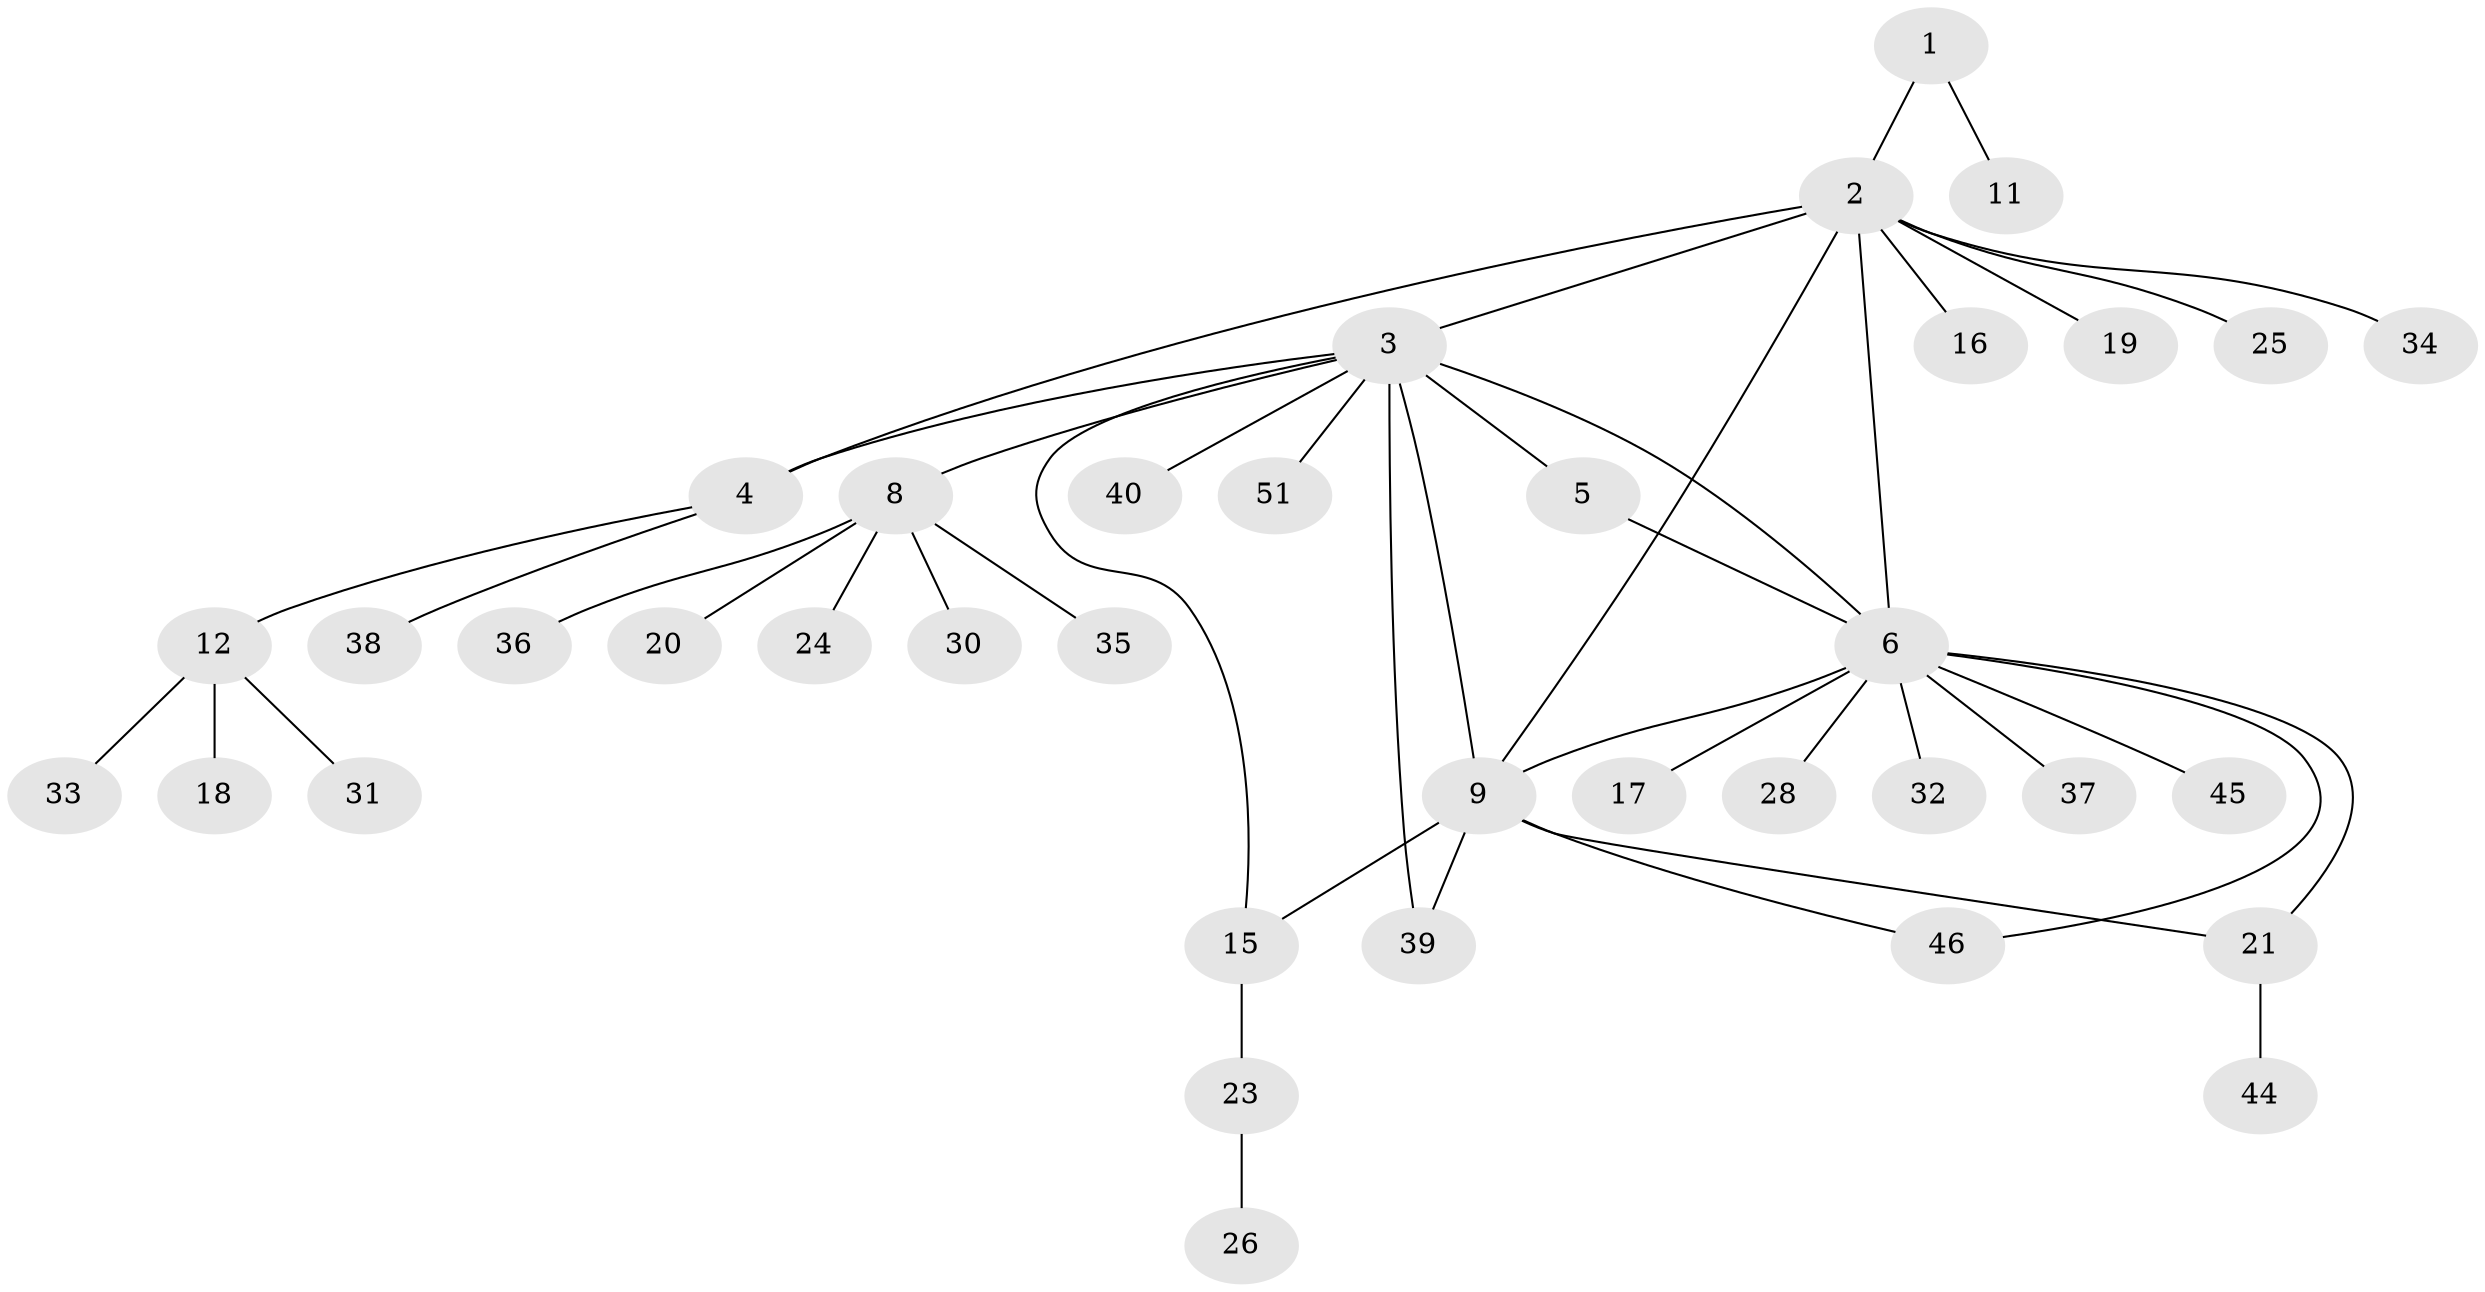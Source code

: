 // Generated by graph-tools (version 1.1) at 2025/24/03/03/25 07:24:17]
// undirected, 37 vertices, 45 edges
graph export_dot {
graph [start="1"]
  node [color=gray90,style=filled];
  1;
  2 [super="+14"];
  3 [super="+7"];
  4 [super="+27"];
  5;
  6 [super="+13"];
  8 [super="+29"];
  9 [super="+10"];
  11;
  12 [super="+41"];
  15;
  16;
  17 [super="+48"];
  18 [super="+22"];
  19;
  20;
  21 [super="+49"];
  23 [super="+52"];
  24 [super="+47"];
  25;
  26;
  28;
  30;
  31;
  32;
  33;
  34;
  35;
  36 [super="+50"];
  37;
  38;
  39 [super="+43"];
  40 [super="+42"];
  44;
  45;
  46;
  51;
  1 -- 2;
  1 -- 11;
  2 -- 4 [weight=2];
  2 -- 6;
  2 -- 16;
  2 -- 19;
  2 -- 25;
  2 -- 34;
  2 -- 3;
  2 -- 9;
  3 -- 4;
  3 -- 5;
  3 -- 15;
  3 -- 40;
  3 -- 51;
  3 -- 6;
  3 -- 8;
  3 -- 39;
  3 -- 9 [weight=2];
  4 -- 12;
  4 -- 38;
  5 -- 6;
  6 -- 9;
  6 -- 17;
  6 -- 21;
  6 -- 28;
  6 -- 32;
  6 -- 37;
  6 -- 45;
  6 -- 46;
  8 -- 20;
  8 -- 24;
  8 -- 35;
  8 -- 36;
  8 -- 30;
  9 -- 15;
  9 -- 21;
  9 -- 39;
  9 -- 46;
  12 -- 18;
  12 -- 31;
  12 -- 33;
  15 -- 23;
  21 -- 44;
  23 -- 26;
}
